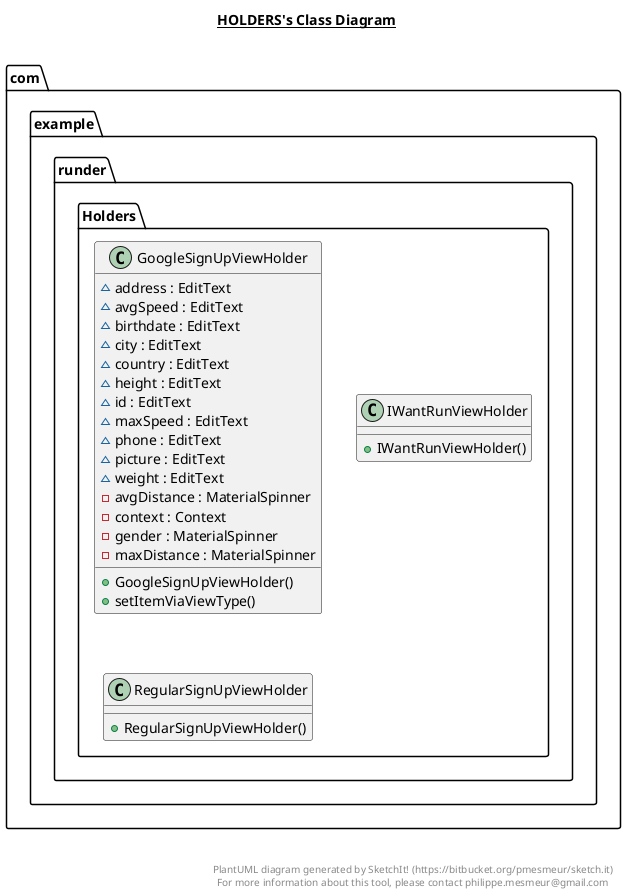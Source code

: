 @startuml

title __HOLDERS's Class Diagram__\n

  namespace com.example.runder {
    namespace Holders {
      class com.example.runder.Holders.GoogleSignUpViewHolder {
          ~ address : EditText
          ~ avgSpeed : EditText
          ~ birthdate : EditText
          ~ city : EditText
          ~ country : EditText
          ~ height : EditText
          ~ id : EditText
          ~ maxSpeed : EditText
          ~ phone : EditText
          ~ picture : EditText
          ~ weight : EditText
          - avgDistance : MaterialSpinner
          - context : Context
          - gender : MaterialSpinner
          - maxDistance : MaterialSpinner
          + GoogleSignUpViewHolder()
          + setItemViaViewType()
      }
    }
  }
  

  namespace com.example.runder {
    namespace Holders {
      class com.example.runder.Holders.IWantRunViewHolder {
          + IWantRunViewHolder()
      }
    }
  }
  

  namespace com.example.runder {
    namespace Holders {
      class com.example.runder.Holders.RegularSignUpViewHolder {
          + RegularSignUpViewHolder()
      }
    }
  }
  



right footer


PlantUML diagram generated by SketchIt! (https://bitbucket.org/pmesmeur/sketch.it)
For more information about this tool, please contact philippe.mesmeur@gmail.com
endfooter

@enduml
